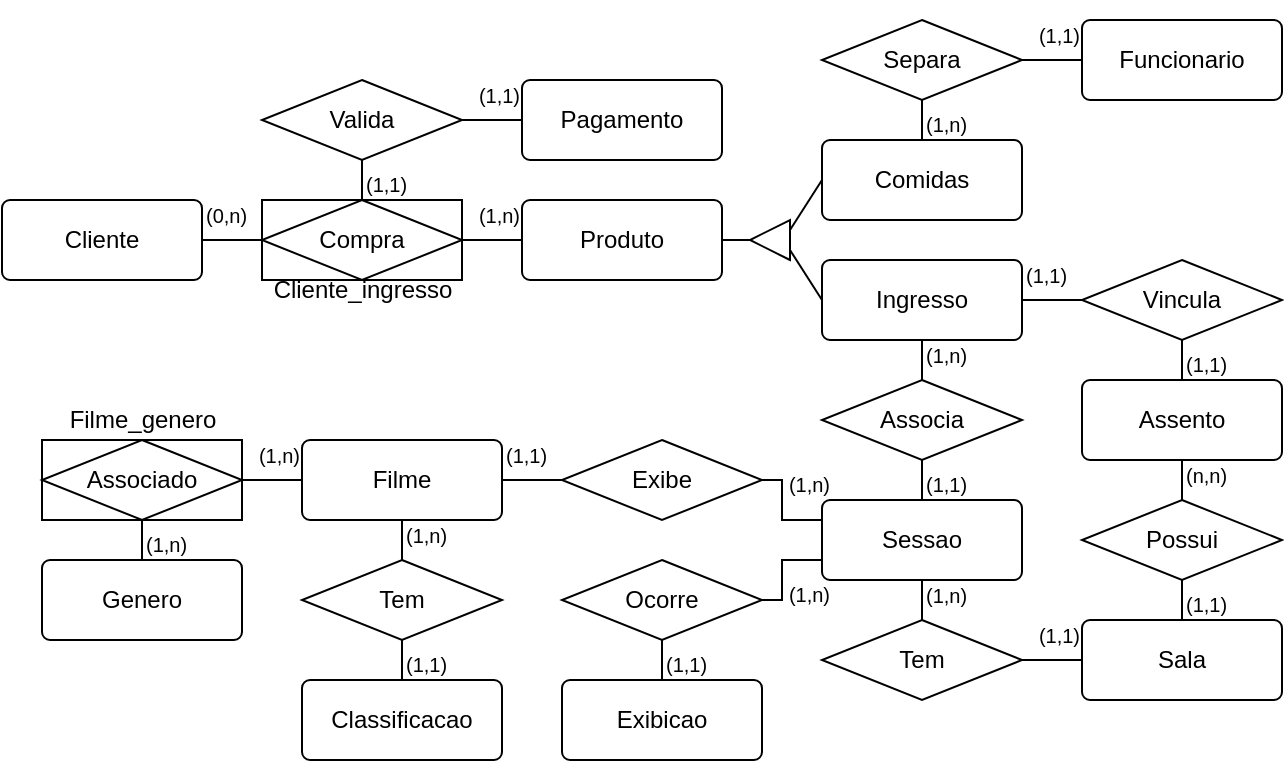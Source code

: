 <mxfile version="24.7.7">
  <diagram name="Página-1" id="n3_ngQ1i9GHtwO3-l_lH">
    <mxGraphModel dx="835" dy="473" grid="1" gridSize="10" guides="1" tooltips="1" connect="1" arrows="1" fold="1" page="1" pageScale="1" pageWidth="827" pageHeight="1169" math="0" shadow="0">
      <root>
        <mxCell id="0" />
        <mxCell id="1" parent="0" />
        <mxCell id="K4AcMpvR-q-yo40PjBH1-185" value="Entity" style="whiteSpace=wrap;html=1;align=center;" vertex="1" parent="1">
          <mxGeometry x="40" y="220" width="100" height="40" as="geometry" />
        </mxCell>
        <mxCell id="K4AcMpvR-q-yo40PjBH1-85" value="" style="group;fillColor=none;" vertex="1" connectable="0" parent="1">
          <mxGeometry x="20" y="90" width="150" height="50" as="geometry" />
        </mxCell>
        <mxCell id="K4AcMpvR-q-yo40PjBH1-86" value="&lt;sub style=&quot;&quot;&gt;&lt;font style=&quot;font-size: 10px;&quot;&gt;(0,n)&lt;/font&gt;&lt;/sub&gt;" style="text;html=1;align=left;verticalAlign=middle;resizable=0;points=[];autosize=1;strokeColor=none;fillColor=none;" vertex="1" parent="K4AcMpvR-q-yo40PjBH1-85">
          <mxGeometry x="100" width="40" height="30" as="geometry" />
        </mxCell>
        <mxCell id="K4AcMpvR-q-yo40PjBH1-87" value="Cliente" style="rounded=1;arcSize=10;whiteSpace=wrap;html=1;align=center;" vertex="1" parent="K4AcMpvR-q-yo40PjBH1-85">
          <mxGeometry y="10" width="100" height="40" as="geometry" />
        </mxCell>
        <mxCell id="K4AcMpvR-q-yo40PjBH1-93" style="edgeStyle=orthogonalEdgeStyle;rounded=0;orthogonalLoop=1;jettySize=auto;html=1;endArrow=none;endFill=0;" edge="1" parent="1" source="K4AcMpvR-q-yo40PjBH1-87" target="K4AcMpvR-q-yo40PjBH1-89">
          <mxGeometry relative="1" as="geometry" />
        </mxCell>
        <mxCell id="K4AcMpvR-q-yo40PjBH1-105" style="edgeStyle=orthogonalEdgeStyle;rounded=0;orthogonalLoop=1;jettySize=auto;html=1;entryX=0.5;entryY=0;entryDx=0;entryDy=0;endArrow=none;endFill=0;" edge="1" parent="1" source="K4AcMpvR-q-yo40PjBH1-101" target="K4AcMpvR-q-yo40PjBH1-89">
          <mxGeometry relative="1" as="geometry" />
        </mxCell>
        <mxCell id="K4AcMpvR-q-yo40PjBH1-106" style="edgeStyle=orthogonalEdgeStyle;rounded=0;orthogonalLoop=1;jettySize=auto;html=1;endArrow=none;endFill=0;" edge="1" parent="1" source="K4AcMpvR-q-yo40PjBH1-101" target="K4AcMpvR-q-yo40PjBH1-104">
          <mxGeometry relative="1" as="geometry" />
        </mxCell>
        <mxCell id="K4AcMpvR-q-yo40PjBH1-101" value="Valida" style="shape=rhombus;perimeter=rhombusPerimeter;whiteSpace=wrap;html=1;align=center;" vertex="1" parent="1">
          <mxGeometry x="150" y="40" width="100" height="40" as="geometry" />
        </mxCell>
        <mxCell id="K4AcMpvR-q-yo40PjBH1-102" value="" style="group" vertex="1" connectable="0" parent="1">
          <mxGeometry x="250" y="30" width="130" height="50" as="geometry" />
        </mxCell>
        <mxCell id="K4AcMpvR-q-yo40PjBH1-103" value="&lt;sub&gt;(1,1)&lt;/sub&gt;" style="text;html=1;align=right;verticalAlign=middle;resizable=0;points=[];autosize=1;strokeColor=none;fillColor=none;" vertex="1" parent="K4AcMpvR-q-yo40PjBH1-102">
          <mxGeometry x="-10" width="40" height="30" as="geometry" />
        </mxCell>
        <mxCell id="K4AcMpvR-q-yo40PjBH1-104" value="Pagamento" style="rounded=1;arcSize=10;whiteSpace=wrap;html=1;align=center;strokeColor=default;" vertex="1" parent="K4AcMpvR-q-yo40PjBH1-102">
          <mxGeometry x="30" y="10" width="100" height="40" as="geometry" />
        </mxCell>
        <mxCell id="K4AcMpvR-q-yo40PjBH1-107" value="&lt;sup&gt;(1,1)&lt;/sup&gt;" style="text;html=1;align=left;verticalAlign=middle;resizable=0;points=[];autosize=1;strokeColor=none;fillColor=none;" vertex="1" parent="1">
          <mxGeometry x="200" y="80" width="40" height="30" as="geometry" />
        </mxCell>
        <mxCell id="K4AcMpvR-q-yo40PjBH1-123" value="" style="group" vertex="1" connectable="0" parent="1">
          <mxGeometry x="150" y="100" width="100" height="40" as="geometry" />
        </mxCell>
        <mxCell id="K4AcMpvR-q-yo40PjBH1-117" value="Entity" style="whiteSpace=wrap;html=1;align=center;" vertex="1" parent="K4AcMpvR-q-yo40PjBH1-123">
          <mxGeometry width="100" height="40" as="geometry" />
        </mxCell>
        <mxCell id="K4AcMpvR-q-yo40PjBH1-89" value="Compra" style="shape=rhombus;perimeter=rhombusPerimeter;whiteSpace=wrap;html=1;align=center;" vertex="1" parent="K4AcMpvR-q-yo40PjBH1-123">
          <mxGeometry width="100" height="40" as="geometry" />
        </mxCell>
        <mxCell id="K4AcMpvR-q-yo40PjBH1-134" style="edgeStyle=orthogonalEdgeStyle;rounded=0;orthogonalLoop=1;jettySize=auto;html=1;exitX=0.5;exitY=1;exitDx=0;exitDy=0;endArrow=none;endFill=0;" edge="1" parent="1" source="K4AcMpvR-q-yo40PjBH1-132" target="K4AcMpvR-q-yo40PjBH1-131">
          <mxGeometry relative="1" as="geometry" />
        </mxCell>
        <mxCell id="K4AcMpvR-q-yo40PjBH1-132" value="Vincula" style="shape=rhombus;perimeter=rhombusPerimeter;whiteSpace=wrap;html=1;align=center;" vertex="1" parent="1">
          <mxGeometry x="560" y="130" width="100" height="40" as="geometry" />
        </mxCell>
        <mxCell id="K4AcMpvR-q-yo40PjBH1-146" value="" style="edgeStyle=orthogonalEdgeStyle;rounded=0;orthogonalLoop=1;jettySize=auto;html=1;endArrow=none;endFill=0;" edge="1" parent="1" source="K4AcMpvR-q-yo40PjBH1-131" target="K4AcMpvR-q-yo40PjBH1-145">
          <mxGeometry relative="1" as="geometry" />
        </mxCell>
        <mxCell id="K4AcMpvR-q-yo40PjBH1-131" value="Assento" style="rounded=1;arcSize=10;whiteSpace=wrap;html=1;align=center;container=0;" vertex="1" parent="1">
          <mxGeometry x="560" y="190" width="100" height="40" as="geometry" />
        </mxCell>
        <mxCell id="K4AcMpvR-q-yo40PjBH1-133" style="edgeStyle=orthogonalEdgeStyle;rounded=0;orthogonalLoop=1;jettySize=auto;html=1;endArrow=none;endFill=0;" edge="1" parent="1" source="K4AcMpvR-q-yo40PjBH1-92" target="K4AcMpvR-q-yo40PjBH1-132">
          <mxGeometry relative="1" as="geometry" />
        </mxCell>
        <mxCell id="K4AcMpvR-q-yo40PjBH1-151" value="" style="edgeStyle=orthogonalEdgeStyle;rounded=0;orthogonalLoop=1;jettySize=auto;html=1;endArrow=none;endFill=0;" edge="1" parent="1" source="K4AcMpvR-q-yo40PjBH1-128" target="K4AcMpvR-q-yo40PjBH1-150">
          <mxGeometry relative="1" as="geometry" />
        </mxCell>
        <mxCell id="K4AcMpvR-q-yo40PjBH1-165" style="edgeStyle=orthogonalEdgeStyle;rounded=0;orthogonalLoop=1;jettySize=auto;html=1;exitX=0;exitY=0.25;exitDx=0;exitDy=0;endArrow=none;endFill=0;" edge="1" parent="1" source="K4AcMpvR-q-yo40PjBH1-128" target="K4AcMpvR-q-yo40PjBH1-158">
          <mxGeometry relative="1" as="geometry" />
        </mxCell>
        <mxCell id="K4AcMpvR-q-yo40PjBH1-166" style="edgeStyle=orthogonalEdgeStyle;rounded=0;orthogonalLoop=1;jettySize=auto;html=1;exitX=0;exitY=0.75;exitDx=0;exitDy=0;endArrow=none;endFill=0;" edge="1" parent="1" source="K4AcMpvR-q-yo40PjBH1-128" target="K4AcMpvR-q-yo40PjBH1-159">
          <mxGeometry relative="1" as="geometry" />
        </mxCell>
        <mxCell id="K4AcMpvR-q-yo40PjBH1-128" value="Sessao" style="rounded=1;arcSize=10;whiteSpace=wrap;html=1;align=center;container=0;" vertex="1" parent="1">
          <mxGeometry x="430" y="250" width="100" height="40" as="geometry" />
        </mxCell>
        <mxCell id="K4AcMpvR-q-yo40PjBH1-138" value="" style="edgeStyle=orthogonalEdgeStyle;rounded=0;orthogonalLoop=1;jettySize=auto;html=1;endArrow=none;endFill=0;" edge="1" parent="1" source="K4AcMpvR-q-yo40PjBH1-135" target="K4AcMpvR-q-yo40PjBH1-128">
          <mxGeometry relative="1" as="geometry" />
        </mxCell>
        <mxCell id="K4AcMpvR-q-yo40PjBH1-135" value="Associa" style="shape=rhombus;perimeter=rhombusPerimeter;whiteSpace=wrap;html=1;align=center;" vertex="1" parent="1">
          <mxGeometry x="430" y="190" width="100" height="40" as="geometry" />
        </mxCell>
        <mxCell id="K4AcMpvR-q-yo40PjBH1-136" style="edgeStyle=orthogonalEdgeStyle;rounded=0;orthogonalLoop=1;jettySize=auto;html=1;entryX=0.5;entryY=0;entryDx=0;entryDy=0;endArrow=none;endFill=0;" edge="1" parent="1" source="K4AcMpvR-q-yo40PjBH1-92" target="K4AcMpvR-q-yo40PjBH1-135">
          <mxGeometry relative="1" as="geometry" />
        </mxCell>
        <mxCell id="K4AcMpvR-q-yo40PjBH1-140" value="&lt;sub style=&quot;&quot;&gt;&lt;font style=&quot;font-size: 10px;&quot;&gt;(1,1)&lt;/font&gt;&lt;/sub&gt;" style="text;html=1;align=left;verticalAlign=middle;resizable=0;points=[];autosize=1;strokeColor=none;fillColor=none;" vertex="1" parent="1">
          <mxGeometry x="530" y="120" width="40" height="30" as="geometry" />
        </mxCell>
        <mxCell id="K4AcMpvR-q-yo40PjBH1-141" value="&lt;sup style=&quot;&quot;&gt;&lt;font style=&quot;font-size: 10px;&quot;&gt;(1,1)&lt;/font&gt;&lt;/sup&gt;" style="text;html=1;align=left;verticalAlign=middle;resizable=0;points=[];autosize=1;strokeColor=none;fillColor=none;" vertex="1" parent="1">
          <mxGeometry x="610" y="170" width="40" height="30" as="geometry" />
        </mxCell>
        <mxCell id="K4AcMpvR-q-yo40PjBH1-142" value="&lt;sup style=&quot;&quot;&gt;&lt;font style=&quot;font-size: 10px;&quot;&gt;(1,1)&lt;/font&gt;&lt;/sup&gt;" style="text;html=1;align=left;verticalAlign=middle;resizable=0;points=[];autosize=1;strokeColor=none;fillColor=none;" vertex="1" parent="1">
          <mxGeometry x="480" y="230" width="40" height="30" as="geometry" />
        </mxCell>
        <mxCell id="K4AcMpvR-q-yo40PjBH1-143" value="&lt;sub style=&quot;&quot;&gt;&lt;font style=&quot;font-size: 10px;&quot;&gt;(1,n)&lt;/font&gt;&lt;/sub&gt;" style="text;html=1;align=left;verticalAlign=middle;resizable=0;points=[];autosize=1;strokeColor=none;fillColor=none;" vertex="1" parent="1">
          <mxGeometry x="480" y="160" width="40" height="30" as="geometry" />
        </mxCell>
        <mxCell id="K4AcMpvR-q-yo40PjBH1-152" value="" style="edgeStyle=orthogonalEdgeStyle;rounded=0;orthogonalLoop=1;jettySize=auto;html=1;endArrow=none;endFill=0;" edge="1" parent="1" source="K4AcMpvR-q-yo40PjBH1-144" target="K4AcMpvR-q-yo40PjBH1-150">
          <mxGeometry relative="1" as="geometry" />
        </mxCell>
        <mxCell id="K4AcMpvR-q-yo40PjBH1-144" value="Sala" style="rounded=1;arcSize=10;whiteSpace=wrap;html=1;align=center;container=0;" vertex="1" parent="1">
          <mxGeometry x="560" y="310" width="100" height="40" as="geometry" />
        </mxCell>
        <mxCell id="K4AcMpvR-q-yo40PjBH1-147" value="" style="edgeStyle=orthogonalEdgeStyle;rounded=0;orthogonalLoop=1;jettySize=auto;html=1;endArrow=none;endFill=0;" edge="1" parent="1" source="K4AcMpvR-q-yo40PjBH1-145" target="K4AcMpvR-q-yo40PjBH1-144">
          <mxGeometry relative="1" as="geometry" />
        </mxCell>
        <mxCell id="K4AcMpvR-q-yo40PjBH1-145" value="Possui" style="shape=rhombus;perimeter=rhombusPerimeter;whiteSpace=wrap;html=1;align=center;" vertex="1" parent="1">
          <mxGeometry x="560" y="250" width="100" height="40" as="geometry" />
        </mxCell>
        <mxCell id="K4AcMpvR-q-yo40PjBH1-148" value="&lt;sup style=&quot;&quot;&gt;&lt;font style=&quot;font-size: 10px;&quot;&gt;(1,1)&lt;/font&gt;&lt;/sup&gt;" style="text;html=1;align=left;verticalAlign=middle;resizable=0;points=[];autosize=1;strokeColor=none;fillColor=none;" vertex="1" parent="1">
          <mxGeometry x="610" y="290" width="40" height="30" as="geometry" />
        </mxCell>
        <mxCell id="K4AcMpvR-q-yo40PjBH1-149" value="&lt;sub style=&quot;&quot;&gt;&lt;font style=&quot;font-size: 10px;&quot;&gt;(n,n)&lt;/font&gt;&lt;/sub&gt;" style="text;html=1;align=left;verticalAlign=middle;resizable=0;points=[];autosize=1;strokeColor=none;fillColor=none;" vertex="1" parent="1">
          <mxGeometry x="610" y="220" width="40" height="30" as="geometry" />
        </mxCell>
        <mxCell id="K4AcMpvR-q-yo40PjBH1-150" value="Tem" style="shape=rhombus;perimeter=rhombusPerimeter;whiteSpace=wrap;html=1;align=center;" vertex="1" parent="1">
          <mxGeometry x="430" y="310" width="100" height="40" as="geometry" />
        </mxCell>
        <mxCell id="K4AcMpvR-q-yo40PjBH1-153" value="&lt;sub style=&quot;&quot;&gt;&lt;font style=&quot;font-size: 10px;&quot;&gt;(1,n)&lt;/font&gt;&lt;/sub&gt;" style="text;html=1;align=left;verticalAlign=middle;resizable=0;points=[];autosize=1;strokeColor=none;fillColor=none;" vertex="1" parent="1">
          <mxGeometry x="480" y="280" width="40" height="30" as="geometry" />
        </mxCell>
        <mxCell id="K4AcMpvR-q-yo40PjBH1-154" value="&lt;sub&gt;(1,1)&lt;/sub&gt;" style="text;html=1;align=right;verticalAlign=middle;resizable=0;points=[];autosize=1;strokeColor=none;fillColor=none;container=0;" vertex="1" parent="1">
          <mxGeometry x="520" y="300" width="40" height="30" as="geometry" />
        </mxCell>
        <mxCell id="K4AcMpvR-q-yo40PjBH1-170" value="" style="edgeStyle=orthogonalEdgeStyle;rounded=0;orthogonalLoop=1;jettySize=auto;html=1;endArrow=none;endFill=0;" edge="1" parent="1" source="K4AcMpvR-q-yo40PjBH1-156" target="K4AcMpvR-q-yo40PjBH1-162">
          <mxGeometry relative="1" as="geometry" />
        </mxCell>
        <mxCell id="K4AcMpvR-q-yo40PjBH1-172" value="" style="edgeStyle=orthogonalEdgeStyle;rounded=0;orthogonalLoop=1;jettySize=auto;html=1;endArrow=none;endFill=0;" edge="1" parent="1" source="K4AcMpvR-q-yo40PjBH1-156" target="K4AcMpvR-q-yo40PjBH1-163">
          <mxGeometry relative="1" as="geometry" />
        </mxCell>
        <mxCell id="K4AcMpvR-q-yo40PjBH1-156" value="Filme" style="rounded=1;arcSize=10;whiteSpace=wrap;html=1;align=center;" vertex="1" parent="1">
          <mxGeometry x="170" y="220" width="100" height="40" as="geometry" />
        </mxCell>
        <mxCell id="K4AcMpvR-q-yo40PjBH1-157" value="Exibicao" style="rounded=1;arcSize=10;whiteSpace=wrap;html=1;align=center;" vertex="1" parent="1">
          <mxGeometry x="300" y="340" width="100" height="40" as="geometry" />
        </mxCell>
        <mxCell id="K4AcMpvR-q-yo40PjBH1-167" value="" style="edgeStyle=orthogonalEdgeStyle;rounded=0;orthogonalLoop=1;jettySize=auto;html=1;endArrow=none;endFill=0;" edge="1" parent="1" source="K4AcMpvR-q-yo40PjBH1-158" target="K4AcMpvR-q-yo40PjBH1-156">
          <mxGeometry relative="1" as="geometry" />
        </mxCell>
        <mxCell id="K4AcMpvR-q-yo40PjBH1-158" value="Exibe" style="shape=rhombus;perimeter=rhombusPerimeter;whiteSpace=wrap;html=1;align=center;" vertex="1" parent="1">
          <mxGeometry x="300" y="220" width="100" height="40" as="geometry" />
        </mxCell>
        <mxCell id="K4AcMpvR-q-yo40PjBH1-169" value="" style="edgeStyle=orthogonalEdgeStyle;rounded=0;orthogonalLoop=1;jettySize=auto;html=1;endArrow=none;endFill=0;" edge="1" parent="1" source="K4AcMpvR-q-yo40PjBH1-159" target="K4AcMpvR-q-yo40PjBH1-157">
          <mxGeometry relative="1" as="geometry" />
        </mxCell>
        <mxCell id="K4AcMpvR-q-yo40PjBH1-159" value="Ocorre" style="shape=rhombus;perimeter=rhombusPerimeter;whiteSpace=wrap;html=1;align=center;" vertex="1" parent="1">
          <mxGeometry x="300" y="280" width="100" height="40" as="geometry" />
        </mxCell>
        <mxCell id="K4AcMpvR-q-yo40PjBH1-160" value="Classificacao" style="rounded=1;arcSize=10;whiteSpace=wrap;html=1;align=center;" vertex="1" parent="1">
          <mxGeometry x="170" y="340" width="100" height="40" as="geometry" />
        </mxCell>
        <mxCell id="K4AcMpvR-q-yo40PjBH1-161" value="Genero" style="rounded=1;arcSize=10;whiteSpace=wrap;html=1;align=center;" vertex="1" parent="1">
          <mxGeometry x="40" y="280" width="100" height="40" as="geometry" />
        </mxCell>
        <mxCell id="K4AcMpvR-q-yo40PjBH1-171" value="" style="edgeStyle=orthogonalEdgeStyle;rounded=0;orthogonalLoop=1;jettySize=auto;html=1;endArrow=none;endFill=0;" edge="1" parent="1" source="K4AcMpvR-q-yo40PjBH1-162" target="K4AcMpvR-q-yo40PjBH1-161">
          <mxGeometry relative="1" as="geometry" />
        </mxCell>
        <mxCell id="K4AcMpvR-q-yo40PjBH1-162" value="Associado" style="shape=rhombus;perimeter=rhombusPerimeter;whiteSpace=wrap;html=1;align=center;" vertex="1" parent="1">
          <mxGeometry x="40" y="220" width="100" height="40" as="geometry" />
        </mxCell>
        <mxCell id="K4AcMpvR-q-yo40PjBH1-173" value="" style="edgeStyle=orthogonalEdgeStyle;rounded=0;orthogonalLoop=1;jettySize=auto;html=1;endArrow=none;endFill=0;" edge="1" parent="1" source="K4AcMpvR-q-yo40PjBH1-163" target="K4AcMpvR-q-yo40PjBH1-160">
          <mxGeometry relative="1" as="geometry" />
        </mxCell>
        <mxCell id="K4AcMpvR-q-yo40PjBH1-163" value="Tem" style="shape=rhombus;perimeter=rhombusPerimeter;whiteSpace=wrap;html=1;align=center;" vertex="1" parent="1">
          <mxGeometry x="170" y="280" width="100" height="40" as="geometry" />
        </mxCell>
        <mxCell id="K4AcMpvR-q-yo40PjBH1-174" value="&lt;sub&gt;(1,n)&lt;/sub&gt;" style="text;html=1;align=right;verticalAlign=middle;resizable=0;points=[];autosize=1;strokeColor=none;fillColor=none;container=0;" vertex="1" parent="1">
          <mxGeometry x="130" y="210" width="40" height="30" as="geometry" />
        </mxCell>
        <mxCell id="K4AcMpvR-q-yo40PjBH1-175" value="&lt;sub style=&quot;&quot;&gt;&lt;font style=&quot;font-size: 10px;&quot;&gt;(1,1)&lt;/font&gt;&lt;/sub&gt;" style="text;html=1;align=left;verticalAlign=middle;resizable=0;points=[];autosize=1;strokeColor=none;fillColor=none;" vertex="1" parent="1">
          <mxGeometry x="270" y="210" width="40" height="30" as="geometry" />
        </mxCell>
        <mxCell id="K4AcMpvR-q-yo40PjBH1-176" value="&lt;sup&gt;(1,1)&lt;/sup&gt;" style="text;html=1;align=left;verticalAlign=middle;resizable=0;points=[];autosize=1;strokeColor=none;fillColor=none;" vertex="1" parent="1">
          <mxGeometry x="350" y="320" width="40" height="30" as="geometry" />
        </mxCell>
        <mxCell id="K4AcMpvR-q-yo40PjBH1-177" value="&lt;sup&gt;(1,n)&lt;/sup&gt;" style="text;html=1;align=left;verticalAlign=middle;resizable=0;points=[];autosize=1;strokeColor=none;fillColor=none;" vertex="1" parent="1">
          <mxGeometry x="90" y="260" width="40" height="30" as="geometry" />
        </mxCell>
        <mxCell id="K4AcMpvR-q-yo40PjBH1-178" value="&lt;sup&gt;(1,1)&lt;/sup&gt;" style="text;html=1;align=left;verticalAlign=middle;resizable=0;points=[];autosize=1;strokeColor=none;fillColor=none;" vertex="1" parent="1">
          <mxGeometry x="220" y="320" width="40" height="30" as="geometry" />
        </mxCell>
        <mxCell id="K4AcMpvR-q-yo40PjBH1-179" value="&lt;sup&gt;(1,n)&lt;/sup&gt;" style="text;html=1;align=right;verticalAlign=middle;resizable=0;points=[];autosize=1;strokeColor=none;fillColor=none;container=0;" vertex="1" parent="1">
          <mxGeometry x="395" y="230" width="40" height="30" as="geometry" />
        </mxCell>
        <mxCell id="K4AcMpvR-q-yo40PjBH1-180" value="&lt;sup&gt;(1,n)&lt;/sup&gt;" style="text;html=1;align=right;verticalAlign=middle;resizable=0;points=[];autosize=1;strokeColor=none;fillColor=none;container=0;" vertex="1" parent="1">
          <mxGeometry x="395" y="285" width="40" height="30" as="geometry" />
        </mxCell>
        <mxCell id="K4AcMpvR-q-yo40PjBH1-183" value="&lt;sub style=&quot;&quot;&gt;&lt;font style=&quot;font-size: 10px;&quot;&gt;(1,n)&lt;/font&gt;&lt;/sub&gt;" style="text;html=1;align=left;verticalAlign=middle;resizable=0;points=[];autosize=1;strokeColor=none;fillColor=none;" vertex="1" parent="1">
          <mxGeometry x="220" y="250" width="40" height="30" as="geometry" />
        </mxCell>
        <mxCell id="K4AcMpvR-q-yo40PjBH1-184" value="Cliente_ingresso" style="text;html=1;align=center;verticalAlign=middle;resizable=0;points=[];autosize=1;strokeColor=none;fillColor=none;" vertex="1" parent="1">
          <mxGeometry x="145" y="130" width="110" height="30" as="geometry" />
        </mxCell>
        <mxCell id="K4AcMpvR-q-yo40PjBH1-186" value="Filme_genero" style="text;html=1;align=center;verticalAlign=middle;resizable=0;points=[];autosize=1;strokeColor=none;fillColor=none;" vertex="1" parent="1">
          <mxGeometry x="40" y="195" width="100" height="30" as="geometry" />
        </mxCell>
        <mxCell id="K4AcMpvR-q-yo40PjBH1-188" style="edgeStyle=orthogonalEdgeStyle;rounded=0;orthogonalLoop=1;jettySize=auto;html=1;endArrow=none;endFill=0;" edge="1" parent="1" source="K4AcMpvR-q-yo40PjBH1-187" target="K4AcMpvR-q-yo40PjBH1-117">
          <mxGeometry relative="1" as="geometry" />
        </mxCell>
        <mxCell id="K4AcMpvR-q-yo40PjBH1-91" value="&lt;sub&gt;(1,n)&lt;/sub&gt;" style="text;html=1;align=right;verticalAlign=middle;resizable=0;points=[];autosize=1;strokeColor=none;fillColor=none;container=0;" vertex="1" parent="1">
          <mxGeometry x="240" y="90" width="40" height="30" as="geometry" />
        </mxCell>
        <mxCell id="K4AcMpvR-q-yo40PjBH1-197" style="rounded=0;orthogonalLoop=1;jettySize=auto;html=1;entryX=0;entryY=0.25;entryDx=0;entryDy=0;endArrow=none;endFill=0;exitX=0;exitY=0.5;exitDx=0;exitDy=0;" edge="1" parent="1" source="K4AcMpvR-q-yo40PjBH1-92" target="K4AcMpvR-q-yo40PjBH1-190">
          <mxGeometry relative="1" as="geometry" />
        </mxCell>
        <mxCell id="K4AcMpvR-q-yo40PjBH1-92" value="Ingresso" style="rounded=1;arcSize=10;whiteSpace=wrap;html=1;align=center;container=0;" vertex="1" parent="1">
          <mxGeometry x="430" y="130" width="100" height="40" as="geometry" />
        </mxCell>
        <mxCell id="K4AcMpvR-q-yo40PjBH1-196" style="rounded=0;orthogonalLoop=1;jettySize=auto;html=1;entryX=0;entryY=0.75;entryDx=0;entryDy=0;endArrow=none;endFill=0;exitX=0;exitY=0.5;exitDx=0;exitDy=0;" edge="1" parent="1" source="K4AcMpvR-q-yo40PjBH1-189" target="K4AcMpvR-q-yo40PjBH1-190">
          <mxGeometry relative="1" as="geometry" />
        </mxCell>
        <mxCell id="K4AcMpvR-q-yo40PjBH1-189" value="Comidas" style="rounded=1;arcSize=10;whiteSpace=wrap;html=1;align=center;" vertex="1" parent="1">
          <mxGeometry x="430" y="70" width="100" height="40" as="geometry" />
        </mxCell>
        <mxCell id="K4AcMpvR-q-yo40PjBH1-194" value="" style="edgeStyle=orthogonalEdgeStyle;rounded=0;orthogonalLoop=1;jettySize=auto;html=1;endArrow=none;endFill=0;" edge="1" parent="1" source="K4AcMpvR-q-yo40PjBH1-190" target="K4AcMpvR-q-yo40PjBH1-187">
          <mxGeometry relative="1" as="geometry" />
        </mxCell>
        <mxCell id="K4AcMpvR-q-yo40PjBH1-190" value="" style="triangle;whiteSpace=wrap;html=1;rotation=-180;" vertex="1" parent="1">
          <mxGeometry x="394" y="110" width="20" height="20" as="geometry" />
        </mxCell>
        <mxCell id="K4AcMpvR-q-yo40PjBH1-187" value="Produto" style="rounded=1;arcSize=10;whiteSpace=wrap;html=1;align=center;" vertex="1" parent="1">
          <mxGeometry x="280" y="100" width="100" height="40" as="geometry" />
        </mxCell>
        <mxCell id="K4AcMpvR-q-yo40PjBH1-202" value="" style="edgeStyle=orthogonalEdgeStyle;rounded=0;orthogonalLoop=1;jettySize=auto;html=1;endArrow=none;endFill=0;" edge="1" parent="1" source="K4AcMpvR-q-yo40PjBH1-199" target="K4AcMpvR-q-yo40PjBH1-200">
          <mxGeometry relative="1" as="geometry" />
        </mxCell>
        <mxCell id="K4AcMpvR-q-yo40PjBH1-199" value="Funcionario" style="rounded=1;arcSize=10;whiteSpace=wrap;html=1;align=center;" vertex="1" parent="1">
          <mxGeometry x="560" y="10" width="100" height="40" as="geometry" />
        </mxCell>
        <mxCell id="K4AcMpvR-q-yo40PjBH1-201" value="" style="edgeStyle=orthogonalEdgeStyle;rounded=0;orthogonalLoop=1;jettySize=auto;html=1;endArrow=none;endFill=0;" edge="1" parent="1" source="K4AcMpvR-q-yo40PjBH1-200" target="K4AcMpvR-q-yo40PjBH1-189">
          <mxGeometry relative="1" as="geometry" />
        </mxCell>
        <mxCell id="K4AcMpvR-q-yo40PjBH1-200" value="Separa" style="shape=rhombus;perimeter=rhombusPerimeter;whiteSpace=wrap;html=1;align=center;" vertex="1" parent="1">
          <mxGeometry x="430" y="10" width="100" height="40" as="geometry" />
        </mxCell>
        <mxCell id="K4AcMpvR-q-yo40PjBH1-203" value="&lt;sub&gt;(1,1)&lt;/sub&gt;" style="text;html=1;align=right;verticalAlign=middle;resizable=0;points=[];autosize=1;strokeColor=none;fillColor=none;container=0;" vertex="1" parent="1">
          <mxGeometry x="520" width="40" height="30" as="geometry" />
        </mxCell>
        <mxCell id="K4AcMpvR-q-yo40PjBH1-204" value="&lt;sup style=&quot;&quot;&gt;&lt;font style=&quot;font-size: 10px;&quot;&gt;(1,n)&lt;/font&gt;&lt;/sup&gt;" style="text;html=1;align=left;verticalAlign=middle;resizable=0;points=[];autosize=1;strokeColor=none;fillColor=none;" vertex="1" parent="1">
          <mxGeometry x="480" y="50" width="40" height="30" as="geometry" />
        </mxCell>
      </root>
    </mxGraphModel>
  </diagram>
</mxfile>
